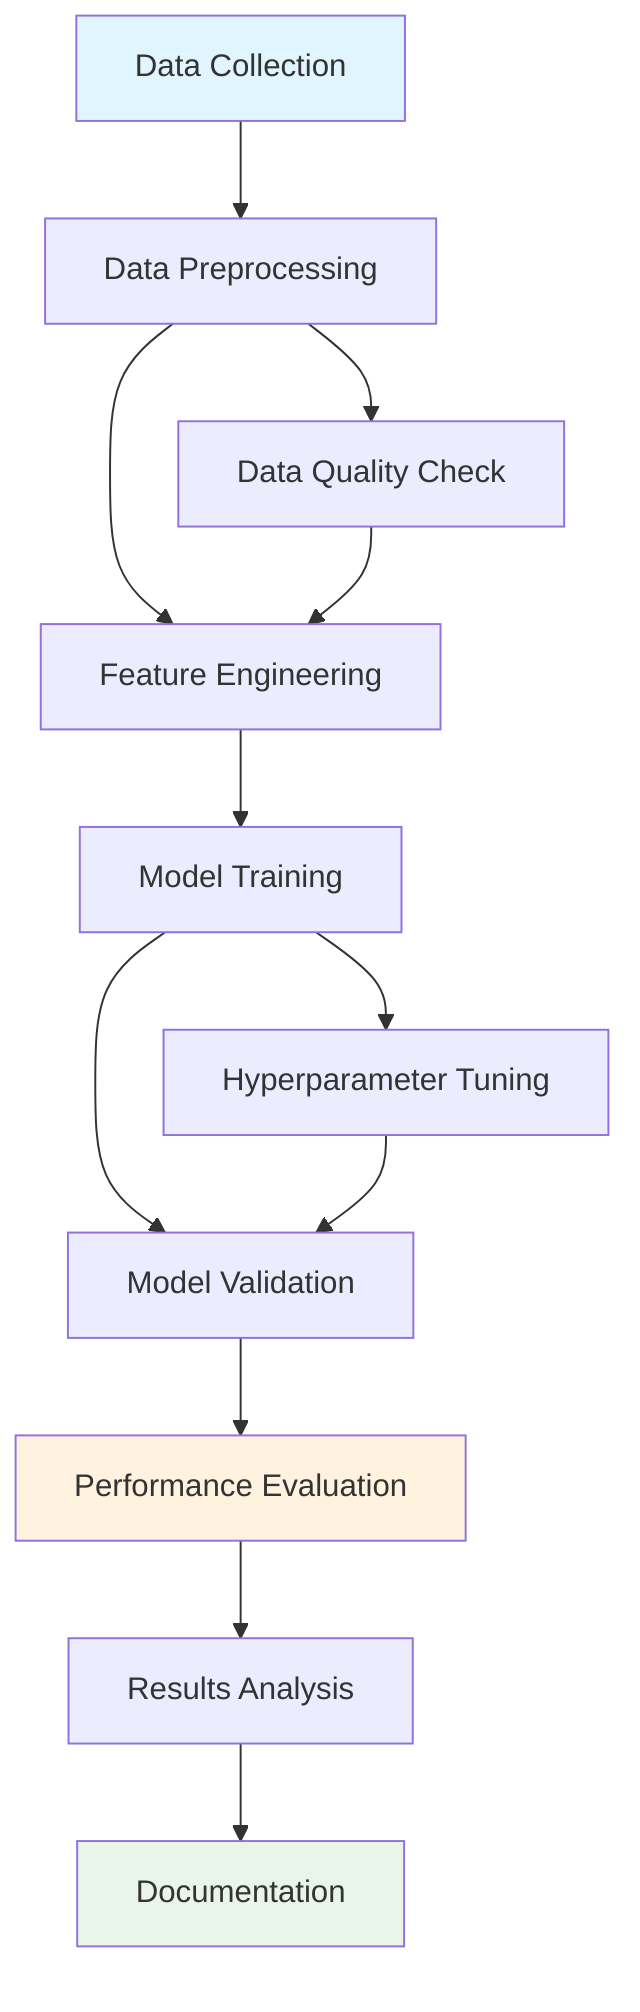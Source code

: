 flowchart TD
    A[Data Collection] --> B[Data Preprocessing]
    B --> C[Feature Engineering]
    C --> D[Model Training]
    D --> E[Model Validation]
    E --> F[Performance Evaluation]
    F --> G[Results Analysis]
    G --> H[Documentation]
    
    B --> I[Data Quality Check]
    I --> C
    
    D --> J[Hyperparameter Tuning]
    J --> E
    
    style A fill:#e1f5fe
    style H fill:#e8f5e8
    style F fill:#fff3e0